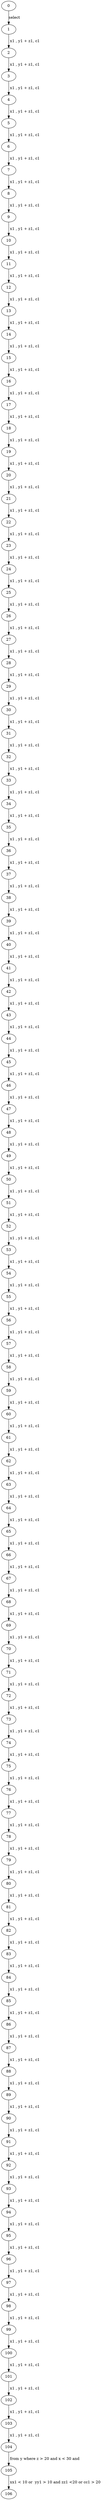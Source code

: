 digraph g{0;
1;
2;
3;
4;
5;
6;
7;
8;
9;
10;
11;
12;
13;
14;
15;
16;
17;
18;
19;
20;
21;
22;
23;
24;
25;
26;
27;
28;
29;
30;
31;
32;
33;
34;
35;
36;
37;
38;
39;
40;
41;
42;
43;
44;
45;
46;
47;
48;
49;
50;
51;
52;
53;
54;
55;
56;
57;
58;
59;
60;
61;
62;
63;
64;
65;
66;
67;
68;
69;
70;
71;
72;
73;
74;
75;
76;
77;
78;
79;
80;
81;
82;
83;
84;
85;
86;
87;
88;
89;
90;
91;
92;
93;
94;
95;
96;
97;
98;
99;
100;
101;
102;
103;
104;
105;
106;
0 -> 1 [ label="select "];
1 -> 2 [ label=" x1 , y1 + z1, c1 "];
2 -> 3 [ label=" x1 , y1 + z1, c1 "];
3 -> 4 [ label=" x1 , y1 + z1, c1 "];
4 -> 5 [ label=" x1 , y1 + z1, c1 "];
5 -> 6 [ label=" x1 , y1 + z1, c1 "];
6 -> 7 [ label=" x1 , y1 + z1, c1 "];
7 -> 8 [ label=" x1 , y1 + z1, c1 "];
8 -> 9 [ label=" x1 , y1 + z1, c1 "];
9 -> 10 [ label=" x1 , y1 + z1, c1 "];
10 -> 11 [ label=" x1 , y1 + z1, c1 "];
11 -> 12 [ label=" x1 , y1 + z1, c1 "];
12 -> 13 [ label=" x1 , y1 + z1, c1 "];
13 -> 14 [ label=" x1 , y1 + z1, c1 "];
14 -> 15 [ label=" x1 , y1 + z1, c1 "];
15 -> 16 [ label=" x1 , y1 + z1, c1 "];
16 -> 17 [ label=" x1 , y1 + z1, c1 "];
17 -> 18 [ label=" x1 , y1 + z1, c1 "];
18 -> 19 [ label=" x1 , y1 + z1, c1 "];
19 -> 20 [ label=" x1 , y1 + z1, c1 "];
20 -> 21 [ label=" x1 , y1 + z1, c1 "];
21 -> 22 [ label=" x1 , y1 + z1, c1 "];
22 -> 23 [ label=" x1 , y1 + z1, c1 "];
23 -> 24 [ label=" x1 , y1 + z1, c1 "];
24 -> 25 [ label=" x1 , y1 + z1, c1 "];
25 -> 26 [ label=" x1 , y1 + z1, c1 "];
26 -> 27 [ label=" x1 , y1 + z1, c1 "];
27 -> 28 [ label=" x1 , y1 + z1, c1 "];
28 -> 29 [ label=" x1 , y1 + z1, c1 "];
29 -> 30 [ label=" x1 , y1 + z1, c1 "];
30 -> 31 [ label=" x1 , y1 + z1, c1 "];
31 -> 32 [ label=" x1 , y1 + z1, c1 "];
32 -> 33 [ label=" x1 , y1 + z1, c1 "];
33 -> 34 [ label=" x1 , y1 + z1, c1 "];
34 -> 35 [ label=" x1 , y1 + z1, c1 "];
35 -> 36 [ label=" x1 , y1 + z1, c1 "];
36 -> 37 [ label=" x1 , y1 + z1, c1 "];
37 -> 38 [ label=" x1 , y1 + z1, c1 "];
38 -> 39 [ label=" x1 , y1 + z1, c1 "];
39 -> 40 [ label=" x1 , y1 + z1, c1 "];
40 -> 41 [ label=" x1 , y1 + z1, c1 "];
41 -> 42 [ label=" x1 , y1 + z1, c1 "];
42 -> 43 [ label=" x1 , y1 + z1, c1 "];
43 -> 44 [ label=" x1 , y1 + z1, c1 "];
44 -> 45 [ label=" x1 , y1 + z1, c1 "];
45 -> 46 [ label=" x1 , y1 + z1, c1 "];
46 -> 47 [ label=" x1 , y1 + z1, c1 "];
47 -> 48 [ label=" x1 , y1 + z1, c1 "];
48 -> 49 [ label=" x1 , y1 + z1, c1 "];
49 -> 50 [ label=" x1 , y1 + z1, c1 "];
50 -> 51 [ label=" x1 , y1 + z1, c1 "];
51 -> 52 [ label=" x1 , y1 + z1, c1 "];
52 -> 53 [ label=" x1 , y1 + z1, c1 "];
53 -> 54 [ label=" x1 , y1 + z1, c1 "];
54 -> 55 [ label=" x1 , y1 + z1, c1 "];
55 -> 56 [ label=" x1 , y1 + z1, c1 "];
56 -> 57 [ label=" x1 , y1 + z1, c1 "];
57 -> 58 [ label=" x1 , y1 + z1, c1 "];
58 -> 59 [ label=" x1 , y1 + z1, c1 "];
59 -> 60 [ label=" x1 , y1 + z1, c1 "];
60 -> 61 [ label=" x1 , y1 + z1, c1 "];
61 -> 62 [ label=" x1 , y1 + z1, c1 "];
62 -> 63 [ label=" x1 , y1 + z1, c1 "];
63 -> 64 [ label=" x1 , y1 + z1, c1 "];
64 -> 65 [ label=" x1 , y1 + z1, c1 "];
65 -> 66 [ label=" x1 , y1 + z1, c1 "];
66 -> 67 [ label=" x1 , y1 + z1, c1 "];
67 -> 68 [ label=" x1 , y1 + z1, c1 "];
68 -> 69 [ label=" x1 , y1 + z1, c1 "];
69 -> 70 [ label=" x1 , y1 + z1, c1 "];
70 -> 71 [ label=" x1 , y1 + z1, c1 "];
71 -> 72 [ label=" x1 , y1 + z1, c1 "];
72 -> 73 [ label=" x1 , y1 + z1, c1 "];
73 -> 74 [ label=" x1 , y1 + z1, c1 "];
74 -> 75 [ label=" x1 , y1 + z1, c1 "];
75 -> 76 [ label=" x1 , y1 + z1, c1 "];
76 -> 77 [ label=" x1 , y1 + z1, c1 "];
77 -> 78 [ label=" x1 , y1 + z1, c1 "];
78 -> 79 [ label=" x1 , y1 + z1, c1 "];
79 -> 80 [ label=" x1 , y1 + z1, c1 "];
80 -> 81 [ label=" x1 , y1 + z1, c1 "];
81 -> 82 [ label=" x1 , y1 + z1, c1 "];
82 -> 83 [ label=" x1 , y1 + z1, c1 "];
83 -> 84 [ label=" x1 , y1 + z1, c1 "];
84 -> 85 [ label=" x1 , y1 + z1, c1 "];
85 -> 86 [ label=" x1 , y1 + z1, c1 "];
86 -> 87 [ label=" x1 , y1 + z1, c1 "];
87 -> 88 [ label=" x1 , y1 + z1, c1 "];
88 -> 89 [ label=" x1 , y1 + z1, c1 "];
89 -> 90 [ label=" x1 , y1 + z1, c1 "];
90 -> 91 [ label=" x1 , y1 + z1, c1 "];
91 -> 92 [ label=" x1 , y1 + z1, c1 "];
92 -> 93 [ label=" x1 , y1 + z1, c1 "];
93 -> 94 [ label=" x1 , y1 + z1, c1 "];
94 -> 95 [ label=" x1 , y1 + z1, c1 "];
95 -> 96 [ label=" x1 , y1 + z1, c1 "];
96 -> 97 [ label=" x1 , y1 + z1, c1 "];
97 -> 98 [ label=" x1 , y1 + z1, c1 "];
98 -> 99 [ label=" x1 , y1 + z1, c1 "];
99 -> 100 [ label=" x1 , y1 + z1, c1 "];
100 -> 101 [ label=" x1 , y1 + z1, c1 "];
101 -> 102 [ label=" x1 , y1 + z1, c1 "];
102 -> 103 [ label=" x1 , y1 + z1, c1 "];
103 -> 104 [ label=" x1 , y1 + z1, c1 "];
104 -> 105 [ label=" from y where z > 20 and x < 30 and"];
105 -> 106 [ label=" xx1 < 10 or  yy1 > 10 and zz1 <20 or cc1 > 20 "];
}